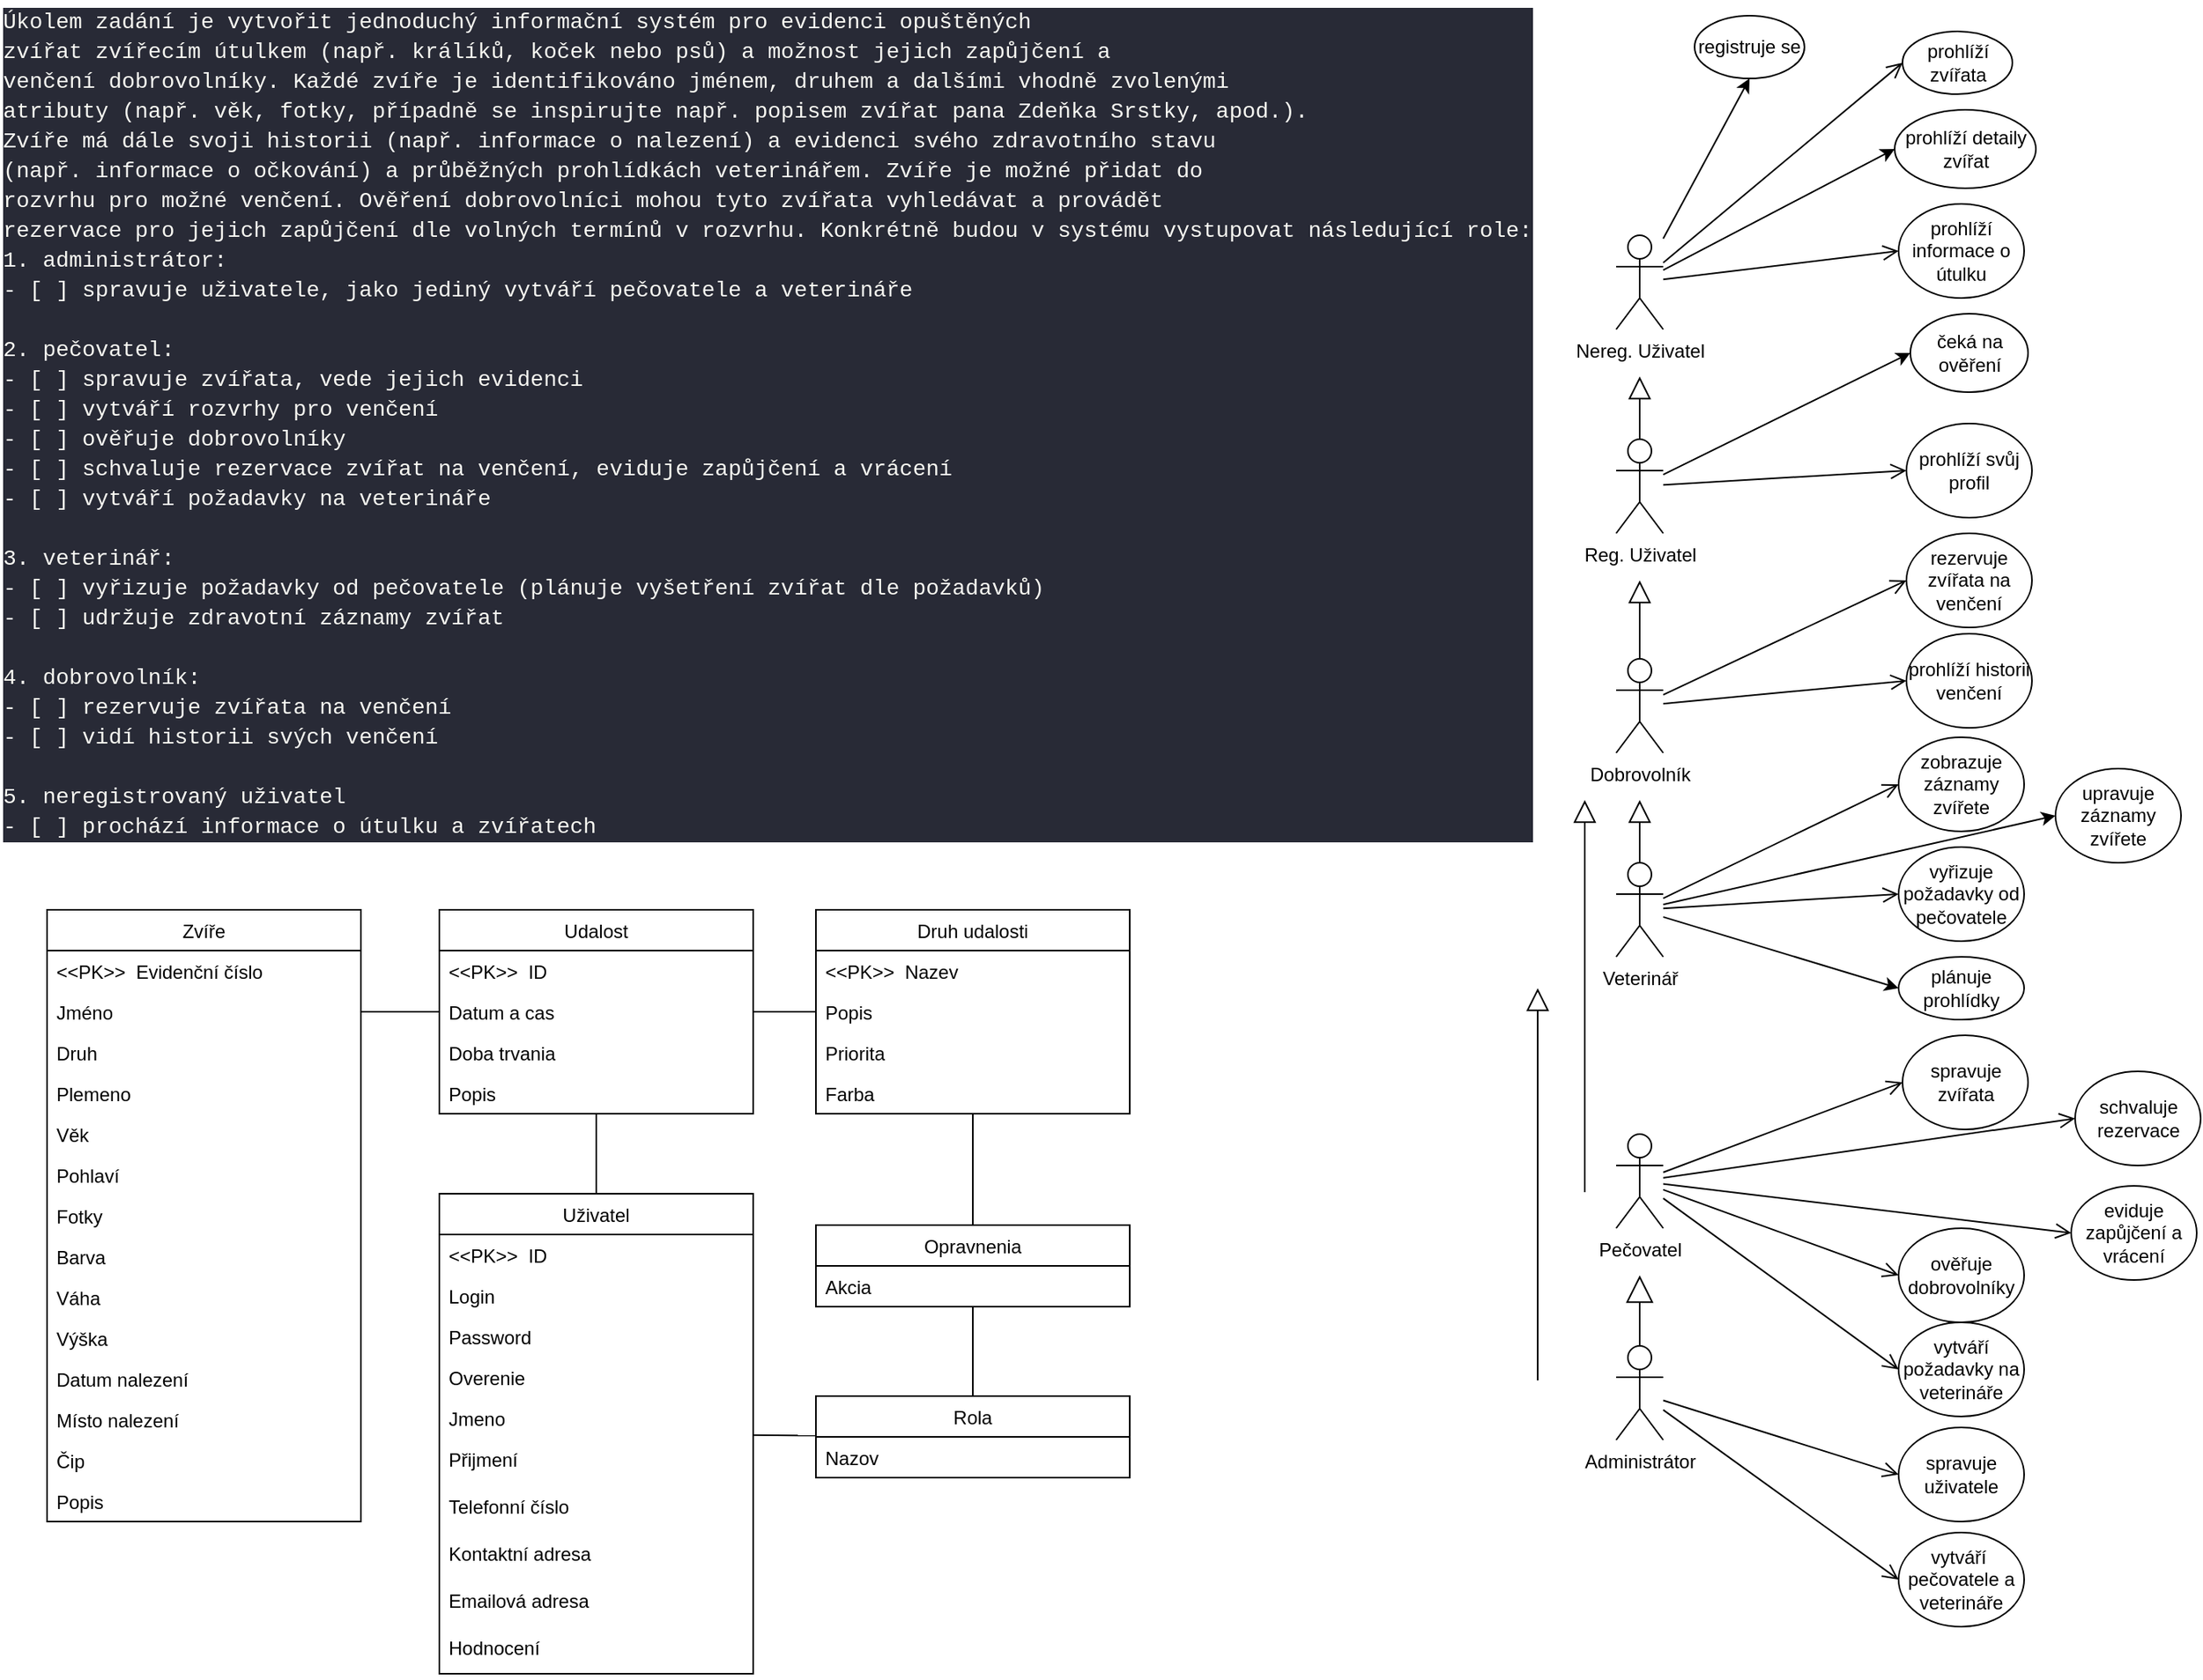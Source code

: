 <mxfile>
    <diagram id="t2lpJ87Xkb2CPbJLUio3" name="Page-1">
        <mxGraphModel dx="2056" dy="463" grid="1" gridSize="10" guides="1" tooltips="1" connect="1" arrows="1" fold="1" page="1" pageScale="1" pageWidth="850" pageHeight="1100" math="0" shadow="0">
            <root>
                <mxCell id="0"/>
                <mxCell id="1" parent="0"/>
                <mxCell id="2" value="&lt;div style=&quot;color: rgb(248 , 248 , 242) ; background-color: rgb(40 , 42 , 54) ; font-family: &amp;#34;consolas&amp;#34; , &amp;#34;courier new&amp;#34; , monospace , &amp;#34;droid sans mono&amp;#34; , &amp;#34;monospace&amp;#34; , monospace ; font-size: 14px ; line-height: 19px&quot;&gt;Úkolem zadání je vytvořit jednoduchý informační systém pro evidenci opuštěných&amp;nbsp;&lt;/div&gt;&lt;div style=&quot;color: rgb(248 , 248 , 242) ; background-color: rgb(40 , 42 , 54) ; font-family: &amp;#34;consolas&amp;#34; , &amp;#34;courier new&amp;#34; , monospace , &amp;#34;droid sans mono&amp;#34; , &amp;#34;monospace&amp;#34; , monospace ; font-size: 14px ; line-height: 19px&quot;&gt;zvířat zvířecím útulkem (např. králíků, koček nebo psů) a možnost jejich zapůjčení a&amp;nbsp;&lt;/div&gt;&lt;div style=&quot;color: rgb(248 , 248 , 242) ; background-color: rgb(40 , 42 , 54) ; font-family: &amp;#34;consolas&amp;#34; , &amp;#34;courier new&amp;#34; , monospace , &amp;#34;droid sans mono&amp;#34; , &amp;#34;monospace&amp;#34; , monospace ; font-size: 14px ; line-height: 19px&quot;&gt;venčení dobrovolníky. Každé zvíře je identifikováno jménem, druhem a dalšími vhodně zvolenými&amp;nbsp;&lt;/div&gt;&lt;div style=&quot;color: rgb(248 , 248 , 242) ; background-color: rgb(40 , 42 , 54) ; font-family: &amp;#34;consolas&amp;#34; , &amp;#34;courier new&amp;#34; , monospace , &amp;#34;droid sans mono&amp;#34; , &amp;#34;monospace&amp;#34; , monospace ; font-size: 14px ; line-height: 19px&quot;&gt;atributy (např. věk, fotky, případně se inspirujte např. popisem zvířat pana Zdeňka Srstky, apod.).&amp;nbsp;&lt;/div&gt;&lt;div style=&quot;color: rgb(248 , 248 , 242) ; background-color: rgb(40 , 42 , 54) ; font-family: &amp;#34;consolas&amp;#34; , &amp;#34;courier new&amp;#34; , monospace , &amp;#34;droid sans mono&amp;#34; , &amp;#34;monospace&amp;#34; , monospace ; font-size: 14px ; line-height: 19px&quot;&gt;Zvíře má dále svoji historii (např. informace o nalezení) a evidenci svého zdravotního stavu&amp;nbsp;&lt;/div&gt;&lt;div style=&quot;color: rgb(248 , 248 , 242) ; background-color: rgb(40 , 42 , 54) ; font-family: &amp;#34;consolas&amp;#34; , &amp;#34;courier new&amp;#34; , monospace , &amp;#34;droid sans mono&amp;#34; , &amp;#34;monospace&amp;#34; , monospace ; font-size: 14px ; line-height: 19px&quot;&gt;(např. informace o očkování) a průběžných prohlídkách veterinářem. Zvíře je možné přidat do&amp;nbsp;&lt;/div&gt;&lt;div style=&quot;color: rgb(248 , 248 , 242) ; background-color: rgb(40 , 42 , 54) ; font-family: &amp;#34;consolas&amp;#34; , &amp;#34;courier new&amp;#34; , monospace , &amp;#34;droid sans mono&amp;#34; , &amp;#34;monospace&amp;#34; , monospace ; font-size: 14px ; line-height: 19px&quot;&gt;rozvrhu pro možné venčení. Ověření dobrovolníci mohou tyto zvířata vyhledávat a provádět&amp;nbsp;&lt;/div&gt;&lt;div style=&quot;color: rgb(248 , 248 , 242) ; background-color: rgb(40 , 42 , 54) ; font-family: &amp;#34;consolas&amp;#34; , &amp;#34;courier new&amp;#34; , monospace , &amp;#34;droid sans mono&amp;#34; , &amp;#34;monospace&amp;#34; , monospace ; font-size: 14px ; line-height: 19px&quot;&gt;rezervace pro jejich zapůjčení dle volných termínů v rozvrhu. Konkrétně budou v systému vystupovat následující role:&lt;/div&gt;&lt;div style=&quot;color: rgb(248 , 248 , 242) ; background-color: rgb(40 , 42 , 54) ; font-family: &amp;#34;consolas&amp;#34; , &amp;#34;courier new&amp;#34; , monospace , &amp;#34;droid sans mono&amp;#34; , &amp;#34;monospace&amp;#34; , monospace ; font-size: 14px ; line-height: 19px&quot;&gt;&lt;div style=&quot;font-family: &amp;#34;consolas&amp;#34; , &amp;#34;courier new&amp;#34; , monospace , &amp;#34;droid sans mono&amp;#34; , &amp;#34;monospace&amp;#34; , monospace ; line-height: 19px&quot;&gt;&lt;div&gt;1. administrátor:&lt;/div&gt;&lt;div&gt;    - [ ] spravuje uživatele, jako jediný vytváří pečovatele a veterináře&lt;/div&gt;&lt;br&gt;&lt;div&gt;2. pečovatel:&lt;/div&gt;&lt;div&gt;    - [ ] spravuje zvířata, vede jejich evidenci&lt;/div&gt;&lt;div&gt;    - [ ] vytváří rozvrhy pro venčení&lt;/div&gt;&lt;div&gt;    - [ ] ověřuje dobrovolníky&lt;/div&gt;&lt;div&gt;    - [ ] schvaluje rezervace zvířat na venčení, eviduje zapůjčení a vrácení&lt;/div&gt;&lt;div&gt;    - [ ] vytváří požadavky na veterináře&lt;/div&gt;&lt;br&gt;&lt;div&gt;3. veterinář:&lt;/div&gt;&lt;div&gt;    - [ ] vyřizuje požadavky od pečovatele (plánuje vyšetření zvířat dle požadavků)&lt;/div&gt;&lt;div&gt;    - [ ] udržuje zdravotní záznamy zvířat&lt;/div&gt;&lt;br&gt;&lt;div&gt;4. dobrovolník:&lt;/div&gt;&lt;div&gt;    - [ ] rezervuje zvířata na venčení&lt;/div&gt;&lt;div&gt;    - [ ] vidí historii svých venčení&lt;/div&gt;&lt;br&gt;&lt;div&gt;5. neregistrovaný uživatel&lt;/div&gt;&lt;div&gt;    - [ ] prochází informace o útulku a zvířatech&lt;/div&gt;&lt;/div&gt;&lt;/div&gt;" style="text;html=1;align=left;verticalAlign=middle;resizable=0;points=[];autosize=1;strokeColor=none;fillColor=none;" parent="1" vertex="1">
                    <mxGeometry x="-850" width="910" height="540" as="geometry"/>
                </mxCell>
                <mxCell id="3" value="Zvíře" style="swimlane;fontStyle=0;childLayout=stackLayout;horizontal=1;startSize=26;horizontalStack=0;resizeParent=1;resizeParentMax=0;resizeLast=0;collapsible=1;marginBottom=0;" parent="1" vertex="1">
                    <mxGeometry x="-820" y="580" width="200" height="390" as="geometry">
                        <mxRectangle x="30" y="310" width="200" height="26" as="alternateBounds"/>
                    </mxGeometry>
                </mxCell>
                <mxCell id="4" value="&lt;&lt;PK&gt;&gt;  Evidenční číslo" style="text;strokeColor=none;fillColor=none;align=left;verticalAlign=top;spacingLeft=4;spacingRight=4;overflow=hidden;rotatable=0;points=[[0,0.5],[1,0.5]];portConstraint=eastwest;" parent="3" vertex="1">
                    <mxGeometry y="26" width="200" height="26" as="geometry"/>
                </mxCell>
                <mxCell id="6" value="Jméno" style="text;strokeColor=none;fillColor=none;align=left;verticalAlign=top;spacingLeft=4;spacingRight=4;overflow=hidden;rotatable=0;points=[[0,0.5],[1,0.5]];portConstraint=eastwest;" parent="3" vertex="1">
                    <mxGeometry y="52" width="200" height="26" as="geometry"/>
                </mxCell>
                <mxCell id="5" value="Druh" style="text;strokeColor=none;fillColor=none;align=left;verticalAlign=top;spacingLeft=4;spacingRight=4;overflow=hidden;rotatable=0;points=[[0,0.5],[1,0.5]];portConstraint=eastwest;" parent="3" vertex="1">
                    <mxGeometry y="78" width="200" height="26" as="geometry"/>
                </mxCell>
                <mxCell id="167" value="Plemeno" style="text;strokeColor=none;fillColor=none;align=left;verticalAlign=top;spacingLeft=4;spacingRight=4;overflow=hidden;rotatable=0;points=[[0,0.5],[1,0.5]];portConstraint=eastwest;" parent="3" vertex="1">
                    <mxGeometry y="104" width="200" height="26" as="geometry"/>
                </mxCell>
                <mxCell id="7" value="Věk" style="text;strokeColor=none;fillColor=none;align=left;verticalAlign=top;spacingLeft=4;spacingRight=4;overflow=hidden;rotatable=0;points=[[0,0.5],[1,0.5]];portConstraint=eastwest;" parent="3" vertex="1">
                    <mxGeometry y="130" width="200" height="26" as="geometry"/>
                </mxCell>
                <mxCell id="146" value="Pohlaví" style="text;strokeColor=none;fillColor=none;align=left;verticalAlign=top;spacingLeft=4;spacingRight=4;overflow=hidden;rotatable=0;points=[[0,0.5],[1,0.5]];portConstraint=eastwest;" parent="3" vertex="1">
                    <mxGeometry y="156" width="200" height="26" as="geometry"/>
                </mxCell>
                <mxCell id="8" value="Fotky" style="text;strokeColor=none;fillColor=none;align=left;verticalAlign=top;spacingLeft=4;spacingRight=4;overflow=hidden;rotatable=0;points=[[0,0.5],[1,0.5]];portConstraint=eastwest;" parent="3" vertex="1">
                    <mxGeometry y="182" width="200" height="26" as="geometry"/>
                </mxCell>
                <mxCell id="9" value="Barva" style="text;strokeColor=none;fillColor=none;align=left;verticalAlign=top;spacingLeft=4;spacingRight=4;overflow=hidden;rotatable=0;points=[[0,0.5],[1,0.5]];portConstraint=eastwest;" parent="3" vertex="1">
                    <mxGeometry y="208" width="200" height="26" as="geometry"/>
                </mxCell>
                <mxCell id="147" value="Váha" style="text;strokeColor=none;fillColor=none;align=left;verticalAlign=top;spacingLeft=4;spacingRight=4;overflow=hidden;rotatable=0;points=[[0,0.5],[1,0.5]];portConstraint=eastwest;" parent="3" vertex="1">
                    <mxGeometry y="234" width="200" height="26" as="geometry"/>
                </mxCell>
                <mxCell id="148" value="Výška" style="text;strokeColor=none;fillColor=none;align=left;verticalAlign=top;spacingLeft=4;spacingRight=4;overflow=hidden;rotatable=0;points=[[0,0.5],[1,0.5]];portConstraint=eastwest;" parent="3" vertex="1">
                    <mxGeometry y="260" width="200" height="26" as="geometry"/>
                </mxCell>
                <mxCell id="149" value="Datum nalezení" style="text;strokeColor=none;fillColor=none;align=left;verticalAlign=top;spacingLeft=4;spacingRight=4;overflow=hidden;rotatable=0;points=[[0,0.5],[1,0.5]];portConstraint=eastwest;" parent="3" vertex="1">
                    <mxGeometry y="286" width="200" height="26" as="geometry"/>
                </mxCell>
                <mxCell id="150" value="Místo nalezení" style="text;strokeColor=none;fillColor=none;align=left;verticalAlign=top;spacingLeft=4;spacingRight=4;overflow=hidden;rotatable=0;points=[[0,0.5],[1,0.5]];portConstraint=eastwest;" parent="3" vertex="1">
                    <mxGeometry y="312" width="200" height="26" as="geometry"/>
                </mxCell>
                <mxCell id="151" value="Čip" style="text;strokeColor=none;fillColor=none;align=left;verticalAlign=top;spacingLeft=4;spacingRight=4;overflow=hidden;rotatable=0;points=[[0,0.5],[1,0.5]];portConstraint=eastwest;" parent="3" vertex="1">
                    <mxGeometry y="338" width="200" height="26" as="geometry"/>
                </mxCell>
                <mxCell id="152" value="Popis" style="text;strokeColor=none;fillColor=none;align=left;verticalAlign=top;spacingLeft=4;spacingRight=4;overflow=hidden;rotatable=0;points=[[0,0.5],[1,0.5]];portConstraint=eastwest;" parent="3" vertex="1">
                    <mxGeometry y="364" width="200" height="26" as="geometry"/>
                </mxCell>
                <mxCell id="122" style="edgeStyle=none;html=1;startArrow=none;startFill=0;endArrow=none;endFill=0;" parent="1" source="43" target="60" edge="1">
                    <mxGeometry relative="1" as="geometry"/>
                </mxCell>
                <mxCell id="142" style="edgeStyle=none;html=1;startArrow=none;startFill=0;endArrow=none;endFill=0;endSize=19;strokeWidth=1;" parent="1" source="43" target="139" edge="1">
                    <mxGeometry relative="1" as="geometry"/>
                </mxCell>
                <mxCell id="43" value="Uživatel" style="swimlane;fontStyle=0;childLayout=stackLayout;horizontal=1;startSize=26;horizontalStack=0;resizeParent=1;resizeParentMax=0;resizeLast=0;collapsible=1;marginBottom=0;" parent="1" vertex="1">
                    <mxGeometry x="-570" y="761" width="200" height="306" as="geometry">
                        <mxRectangle x="30" y="310" width="200" height="26" as="alternateBounds"/>
                    </mxGeometry>
                </mxCell>
                <mxCell id="207" value="&lt;&lt;PK&gt;&gt;  ID" style="text;strokeColor=none;fillColor=none;align=left;verticalAlign=top;spacingLeft=4;spacingRight=4;overflow=hidden;rotatable=0;points=[[0,0.5],[1,0.5]];portConstraint=eastwest;" parent="43" vertex="1">
                    <mxGeometry y="26" width="200" height="26" as="geometry"/>
                </mxCell>
                <mxCell id="46" value="Login" style="text;strokeColor=none;fillColor=none;align=left;verticalAlign=top;spacingLeft=4;spacingRight=4;overflow=hidden;rotatable=0;points=[[0,0.5],[1,0.5]];portConstraint=eastwest;" parent="43" vertex="1">
                    <mxGeometry y="52" width="200" height="26" as="geometry"/>
                </mxCell>
                <mxCell id="47" value="Password" style="text;strokeColor=none;fillColor=none;align=left;verticalAlign=top;spacingLeft=4;spacingRight=4;overflow=hidden;rotatable=0;points=[[0,0.5],[1,0.5]];portConstraint=eastwest;" parent="43" vertex="1">
                    <mxGeometry y="78" width="200" height="26" as="geometry"/>
                </mxCell>
                <mxCell id="187" value="Overenie" style="text;strokeColor=none;fillColor=none;align=left;verticalAlign=top;spacingLeft=4;spacingRight=4;overflow=hidden;rotatable=0;points=[[0,0.5],[1,0.5]];portConstraint=eastwest;" parent="43" vertex="1">
                    <mxGeometry y="104" width="200" height="26" as="geometry"/>
                </mxCell>
                <mxCell id="190" value="Jmeno" style="text;strokeColor=none;fillColor=none;align=left;verticalAlign=top;spacingLeft=4;spacingRight=4;overflow=hidden;rotatable=0;points=[[0,0.5],[1,0.5]];portConstraint=eastwest;" parent="43" vertex="1">
                    <mxGeometry y="130" width="200" height="26" as="geometry"/>
                </mxCell>
                <mxCell id="194" value="Přijmení" style="text;strokeColor=none;fillColor=none;align=left;verticalAlign=top;spacingLeft=4;spacingRight=4;overflow=hidden;rotatable=0;points=[[0,0.5],[1,0.5]];portConstraint=eastwest;" parent="43" vertex="1">
                    <mxGeometry y="156" width="200" height="30" as="geometry"/>
                </mxCell>
                <mxCell id="197" value="Telefonní číslo" style="text;strokeColor=none;fillColor=none;align=left;verticalAlign=top;spacingLeft=4;spacingRight=4;overflow=hidden;rotatable=0;points=[[0,0.5],[1,0.5]];portConstraint=eastwest;" parent="43" vertex="1">
                    <mxGeometry y="186" width="200" height="30" as="geometry"/>
                </mxCell>
                <mxCell id="198" value="Kontaktní adresa" style="text;strokeColor=none;fillColor=none;align=left;verticalAlign=top;spacingLeft=4;spacingRight=4;overflow=hidden;rotatable=0;points=[[0,0.5],[1,0.5]];portConstraint=eastwest;" parent="43" vertex="1">
                    <mxGeometry y="216" width="200" height="30" as="geometry"/>
                </mxCell>
                <mxCell id="199" value="Emailová adresa" style="text;strokeColor=none;fillColor=none;align=left;verticalAlign=top;spacingLeft=4;spacingRight=4;overflow=hidden;rotatable=0;points=[[0,0.5],[1,0.5]];portConstraint=eastwest;" parent="43" vertex="1">
                    <mxGeometry y="246" width="200" height="30" as="geometry"/>
                </mxCell>
                <mxCell id="201" value="Hodnocení" style="text;strokeColor=none;fillColor=none;align=left;verticalAlign=top;spacingLeft=4;spacingRight=4;overflow=hidden;rotatable=0;points=[[0,0.5],[1,0.5]];portConstraint=eastwest;" parent="43" vertex="1">
                    <mxGeometry y="276" width="200" height="30" as="geometry"/>
                </mxCell>
                <mxCell id="65" style="edgeStyle=none;html=1;endArrow=none;endFill=0;entryX=1;entryY=0.5;entryDx=0;entryDy=0;" parent="1" source="60" target="6" edge="1">
                    <mxGeometry relative="1" as="geometry"/>
                </mxCell>
                <mxCell id="119" style="edgeStyle=none;html=1;startArrow=none;startFill=0;endArrow=none;endFill=0;strokeWidth=1;startSize=15;" parent="1" source="60" target="115" edge="1">
                    <mxGeometry relative="1" as="geometry"/>
                </mxCell>
                <mxCell id="60" value="Udalost" style="swimlane;fontStyle=0;childLayout=stackLayout;horizontal=1;startSize=26;horizontalStack=0;resizeParent=1;resizeParentMax=0;resizeLast=0;collapsible=1;marginBottom=0;" parent="1" vertex="1">
                    <mxGeometry x="-570" y="580" width="200" height="130" as="geometry">
                        <mxRectangle x="30" y="310" width="200" height="26" as="alternateBounds"/>
                    </mxGeometry>
                </mxCell>
                <mxCell id="61" value="&lt;&lt;PK&gt;&gt;  ID" style="text;strokeColor=none;fillColor=none;align=left;verticalAlign=top;spacingLeft=4;spacingRight=4;overflow=hidden;rotatable=0;points=[[0,0.5],[1,0.5]];portConstraint=eastwest;" parent="60" vertex="1">
                    <mxGeometry y="26" width="200" height="26" as="geometry"/>
                </mxCell>
                <mxCell id="62" value="Datum a cas" style="text;strokeColor=none;fillColor=none;align=left;verticalAlign=top;spacingLeft=4;spacingRight=4;overflow=hidden;rotatable=0;points=[[0,0.5],[1,0.5]];portConstraint=eastwest;" parent="60" vertex="1">
                    <mxGeometry y="52" width="200" height="26" as="geometry"/>
                </mxCell>
                <mxCell id="144" value="Doba trvania" style="text;strokeColor=none;fillColor=none;align=left;verticalAlign=top;spacingLeft=4;spacingRight=4;overflow=hidden;rotatable=0;points=[[0,0.5],[1,0.5]];portConstraint=eastwest;" parent="60" vertex="1">
                    <mxGeometry y="78" width="200" height="26" as="geometry"/>
                </mxCell>
                <mxCell id="63" value="Popis" style="text;strokeColor=none;fillColor=none;align=left;verticalAlign=top;spacingLeft=4;spacingRight=4;overflow=hidden;rotatable=0;points=[[0,0.5],[1,0.5]];portConstraint=eastwest;" parent="60" vertex="1">
                    <mxGeometry y="104" width="200" height="26" as="geometry"/>
                </mxCell>
                <mxCell id="102" style="edgeStyle=none;html=1;endArrow=none;endFill=0;endSize=17;" parent="1" target="60" edge="1">
                    <mxGeometry relative="1" as="geometry"/>
                </mxCell>
                <mxCell id="108" style="edgeStyle=none;html=1;endArrow=none;endFill=0;endSize=17;" parent="1" target="60" edge="1">
                    <mxGeometry relative="1" as="geometry"/>
                </mxCell>
                <mxCell id="107" style="edgeStyle=none;html=1;endArrow=none;endFill=0;endSize=17;" parent="1" target="60" edge="1">
                    <mxGeometry relative="1" as="geometry"/>
                </mxCell>
                <mxCell id="114" style="edgeStyle=none;html=1;" parent="1" target="60" edge="1">
                    <mxGeometry relative="1" as="geometry"/>
                </mxCell>
                <mxCell id="137" style="edgeStyle=none;html=1;startArrow=none;startFill=0;endArrow=none;endFill=0;endSize=19;strokeWidth=1;" parent="1" source="115" target="134" edge="1">
                    <mxGeometry relative="1" as="geometry"/>
                </mxCell>
                <mxCell id="115" value="Druh udalosti" style="swimlane;fontStyle=0;childLayout=stackLayout;horizontal=1;startSize=26;horizontalStack=0;resizeParent=1;resizeParentMax=0;resizeLast=0;collapsible=1;marginBottom=0;" parent="1" vertex="1">
                    <mxGeometry x="-330" y="580" width="200" height="130" as="geometry">
                        <mxRectangle x="30" y="310" width="200" height="26" as="alternateBounds"/>
                    </mxGeometry>
                </mxCell>
                <mxCell id="116" value="&lt;&lt;PK&gt;&gt;  Nazev" style="text;strokeColor=none;fillColor=none;align=left;verticalAlign=top;spacingLeft=4;spacingRight=4;overflow=hidden;rotatable=0;points=[[0,0.5],[1,0.5]];portConstraint=eastwest;" parent="115" vertex="1">
                    <mxGeometry y="26" width="200" height="26" as="geometry"/>
                </mxCell>
                <mxCell id="118" value="Popis" style="text;strokeColor=none;fillColor=none;align=left;verticalAlign=top;spacingLeft=4;spacingRight=4;overflow=hidden;rotatable=0;points=[[0,0.5],[1,0.5]];portConstraint=eastwest;" parent="115" vertex="1">
                    <mxGeometry y="52" width="200" height="26" as="geometry"/>
                </mxCell>
                <mxCell id="145" value="Priorita" style="text;strokeColor=none;fillColor=none;align=left;verticalAlign=top;spacingLeft=4;spacingRight=4;overflow=hidden;rotatable=0;points=[[0,0.5],[1,0.5]];portConstraint=eastwest;" parent="115" vertex="1">
                    <mxGeometry y="78" width="200" height="26" as="geometry"/>
                </mxCell>
                <mxCell id="121" value="Farba" style="text;strokeColor=none;fillColor=none;align=left;verticalAlign=top;spacingLeft=4;spacingRight=4;overflow=hidden;rotatable=0;points=[[0,0.5],[1,0.5]];portConstraint=eastwest;" parent="115" vertex="1">
                    <mxGeometry y="104" width="200" height="26" as="geometry"/>
                </mxCell>
                <mxCell id="134" value="Opravnenia" style="swimlane;fontStyle=0;childLayout=stackLayout;horizontal=1;startSize=26;horizontalStack=0;resizeParent=1;resizeParentMax=0;resizeLast=0;collapsible=1;marginBottom=0;" parent="1" vertex="1">
                    <mxGeometry x="-330" y="781" width="200" height="52" as="geometry">
                        <mxRectangle x="30" y="310" width="200" height="26" as="alternateBounds"/>
                    </mxGeometry>
                </mxCell>
                <mxCell id="138" value="Akcia" style="text;strokeColor=none;fillColor=none;align=left;verticalAlign=top;spacingLeft=4;spacingRight=4;overflow=hidden;rotatable=0;points=[[0,0.5],[1,0.5]];portConstraint=eastwest;" parent="134" vertex="1">
                    <mxGeometry y="26" width="200" height="26" as="geometry"/>
                </mxCell>
                <mxCell id="143" style="edgeStyle=none;html=1;startArrow=none;startFill=0;endArrow=none;endFill=0;endSize=19;strokeWidth=1;" parent="1" source="139" target="134" edge="1">
                    <mxGeometry relative="1" as="geometry"/>
                </mxCell>
                <mxCell id="139" value="Rola" style="swimlane;fontStyle=0;childLayout=stackLayout;horizontal=1;startSize=26;horizontalStack=0;resizeParent=1;resizeParentMax=0;resizeLast=0;collapsible=1;marginBottom=0;" parent="1" vertex="1">
                    <mxGeometry x="-330" y="890" width="200" height="52" as="geometry">
                        <mxRectangle x="30" y="310" width="200" height="26" as="alternateBounds"/>
                    </mxGeometry>
                </mxCell>
                <mxCell id="140" value="Nazov" style="text;strokeColor=none;fillColor=none;align=left;verticalAlign=top;spacingLeft=4;spacingRight=4;overflow=hidden;rotatable=0;points=[[0,0.5],[1,0.5]];portConstraint=eastwest;" parent="139" vertex="1">
                    <mxGeometry y="26" width="200" height="26" as="geometry"/>
                </mxCell>
                <mxCell id="186" style="edgeStyle=none;html=1;entryX=0;entryY=0.5;entryDx=0;entryDy=0;endArrow=open;endFill=0;startSize=15;endSize=8;" parent="1" source="168" target="185" edge="1">
                    <mxGeometry relative="1" as="geometry"/>
                </mxCell>
                <mxCell id="189" style="edgeStyle=none;html=1;entryX=0;entryY=0.5;entryDx=0;entryDy=0;endArrow=open;endFill=0;startSize=15;endSize=8;" parent="1" source="168" target="188" edge="1">
                    <mxGeometry relative="1" as="geometry"/>
                </mxCell>
                <mxCell id="168" value="Administrátor" style="shape=umlActor;verticalLabelPosition=bottom;verticalAlign=top;html=1;outlineConnect=0;" parent="1" vertex="1">
                    <mxGeometry x="180" y="858" width="30" height="60" as="geometry"/>
                </mxCell>
                <mxCell id="170" value="" style="edgeStyle=none;html=1;startArrow=block;startFill=0;endArrow=none;endFill=0;startSize=15;endSize=12;strokeWidth=1;" parent="1" target="168" edge="1">
                    <mxGeometry relative="1" as="geometry">
                        <mxPoint x="195" y="813" as="sourcePoint"/>
                    </mxGeometry>
                </mxCell>
                <mxCell id="178" style="edgeStyle=none;html=1;startArrow=none;startFill=0;endArrow=block;endFill=0;startSize=15;endSize=12;strokeWidth=1;" parent="1" edge="1">
                    <mxGeometry relative="1" as="geometry">
                        <mxPoint x="160" y="510" as="targetPoint"/>
                        <mxPoint x="160" y="760" as="sourcePoint"/>
                    </mxGeometry>
                </mxCell>
                <mxCell id="217" style="edgeStyle=none;html=1;entryX=0;entryY=0.5;entryDx=0;entryDy=0;startArrow=none;startFill=0;endArrow=open;endFill=0;startSize=15;endSize=8;strokeWidth=1;" parent="1" source="169" target="215" edge="1">
                    <mxGeometry relative="1" as="geometry"/>
                </mxCell>
                <mxCell id="219" style="edgeStyle=none;html=1;entryX=0;entryY=0.5;entryDx=0;entryDy=0;startArrow=none;startFill=0;endArrow=open;endFill=0;startSize=15;endSize=8;strokeWidth=1;" parent="1" source="169" target="211" edge="1">
                    <mxGeometry relative="1" as="geometry"/>
                </mxCell>
                <mxCell id="221" style="edgeStyle=none;html=1;entryX=0;entryY=0.5;entryDx=0;entryDy=0;startArrow=none;startFill=0;endArrow=open;endFill=0;startSize=15;endSize=8;strokeWidth=1;" parent="1" source="169" target="213" edge="1">
                    <mxGeometry relative="1" as="geometry"/>
                </mxCell>
                <mxCell id="222" style="edgeStyle=none;html=1;entryX=0;entryY=0.5;entryDx=0;entryDy=0;startArrow=none;startFill=0;endArrow=open;endFill=0;startSize=15;endSize=8;strokeWidth=1;" parent="1" source="169" target="218" edge="1">
                    <mxGeometry relative="1" as="geometry"/>
                </mxCell>
                <mxCell id="223" style="edgeStyle=none;html=1;entryX=0;entryY=0.5;entryDx=0;entryDy=0;startArrow=none;startFill=0;endArrow=open;endFill=0;startSize=15;endSize=8;strokeWidth=1;" parent="1" source="169" target="214" edge="1">
                    <mxGeometry relative="1" as="geometry"/>
                </mxCell>
                <mxCell id="169" value="Pečovatel" style="shape=umlActor;verticalLabelPosition=bottom;verticalAlign=top;html=1;outlineConnect=0;" parent="1" vertex="1">
                    <mxGeometry x="180" y="723" width="30" height="60" as="geometry"/>
                </mxCell>
                <mxCell id="179" style="edgeStyle=none;html=1;startArrow=none;startFill=0;endArrow=block;endFill=0;startSize=15;endSize=12;strokeWidth=1;" parent="1" source="174" edge="1">
                    <mxGeometry relative="1" as="geometry">
                        <mxPoint x="195" y="510" as="targetPoint"/>
                    </mxGeometry>
                </mxCell>
                <mxCell id="209" style="edgeStyle=none;html=1;entryX=0;entryY=0.5;entryDx=0;entryDy=0;startArrow=none;startFill=0;endArrow=open;endFill=0;startSize=15;endSize=8;strokeWidth=1;" parent="1" source="174" target="206" edge="1">
                    <mxGeometry relative="1" as="geometry"/>
                </mxCell>
                <mxCell id="210" style="edgeStyle=none;html=1;entryX=0;entryY=0.5;entryDx=0;entryDy=0;startArrow=none;startFill=0;endArrow=open;endFill=0;startSize=15;endSize=8;strokeWidth=1;" parent="1" source="174" target="208" edge="1">
                    <mxGeometry relative="1" as="geometry"/>
                </mxCell>
                <mxCell id="229" style="edgeStyle=none;html=1;entryX=0;entryY=0.5;entryDx=0;entryDy=0;" parent="1" source="174" target="228" edge="1">
                    <mxGeometry relative="1" as="geometry"/>
                </mxCell>
                <mxCell id="231" style="edgeStyle=none;html=1;entryX=0;entryY=0.5;entryDx=0;entryDy=0;" parent="1" source="174" target="230" edge="1">
                    <mxGeometry relative="1" as="geometry"/>
                </mxCell>
                <mxCell id="174" value="Veterinář" style="shape=umlActor;verticalLabelPosition=bottom;verticalAlign=top;html=1;outlineConnect=0;" parent="1" vertex="1">
                    <mxGeometry x="180" y="550" width="30" height="60" as="geometry"/>
                </mxCell>
                <mxCell id="180" style="edgeStyle=none;html=1;startArrow=none;startFill=0;endArrow=block;endFill=0;startSize=15;endSize=12;strokeWidth=1;" parent="1" source="175" edge="1">
                    <mxGeometry relative="1" as="geometry">
                        <mxPoint x="195" y="370" as="targetPoint"/>
                    </mxGeometry>
                </mxCell>
                <mxCell id="204" style="edgeStyle=none;html=1;entryX=0;entryY=0.5;entryDx=0;entryDy=0;startArrow=none;startFill=0;endArrow=open;endFill=0;startSize=15;endSize=8;strokeWidth=1;" parent="1" source="175" target="196" edge="1">
                    <mxGeometry relative="1" as="geometry"/>
                </mxCell>
                <mxCell id="205" style="edgeStyle=none;html=1;entryX=0;entryY=0.5;entryDx=0;entryDy=0;startArrow=none;startFill=0;endArrow=open;endFill=0;startSize=15;endSize=8;strokeWidth=1;" parent="1" source="175" target="203" edge="1">
                    <mxGeometry relative="1" as="geometry"/>
                </mxCell>
                <mxCell id="175" value="Dobrovolník" style="shape=umlActor;verticalLabelPosition=bottom;verticalAlign=top;html=1;outlineConnect=0;" parent="1" vertex="1">
                    <mxGeometry x="180" y="420" width="30" height="60" as="geometry"/>
                </mxCell>
                <mxCell id="183" style="edgeStyle=none;html=1;entryX=0;entryY=0.5;entryDx=0;entryDy=0;startArrow=none;startFill=0;endArrow=open;endFill=0;startSize=15;endSize=8;strokeWidth=1;" parent="1" source="176" target="181" edge="1">
                    <mxGeometry relative="1" as="geometry"/>
                </mxCell>
                <mxCell id="184" style="edgeStyle=none;html=1;entryX=0;entryY=0.5;entryDx=0;entryDy=0;startArrow=none;startFill=0;endArrow=open;endFill=0;startSize=15;endSize=8;strokeWidth=1;" parent="1" source="176" target="182" edge="1">
                    <mxGeometry relative="1" as="geometry"/>
                </mxCell>
                <mxCell id="227" style="edgeStyle=none;html=1;entryX=0;entryY=0.5;entryDx=0;entryDy=0;" parent="1" source="176" target="226" edge="1">
                    <mxGeometry relative="1" as="geometry"/>
                </mxCell>
                <mxCell id="234" style="edgeStyle=none;html=1;entryX=0.5;entryY=1;entryDx=0;entryDy=0;" parent="1" source="176" target="233" edge="1">
                    <mxGeometry relative="1" as="geometry"/>
                </mxCell>
                <mxCell id="176" value="Nereg. Uživatel" style="shape=umlActor;verticalLabelPosition=bottom;verticalAlign=top;html=1;outlineConnect=0;" parent="1" vertex="1">
                    <mxGeometry x="180" y="150" width="30" height="60" as="geometry"/>
                </mxCell>
                <mxCell id="181" value="prohlíží zvířata" style="ellipse;whiteSpace=wrap;html=1;" parent="1" vertex="1">
                    <mxGeometry x="362.5" y="20" width="70" height="40" as="geometry"/>
                </mxCell>
                <mxCell id="182" value="prohlíží informace o útulku" style="ellipse;whiteSpace=wrap;html=1;" parent="1" vertex="1">
                    <mxGeometry x="360" y="130" width="80" height="60" as="geometry"/>
                </mxCell>
                <mxCell id="185" value="spravuje uživatele" style="ellipse;whiteSpace=wrap;html=1;" parent="1" vertex="1">
                    <mxGeometry x="360" y="910" width="80" height="60" as="geometry"/>
                </mxCell>
                <mxCell id="188" value="vytváří&amp;nbsp; pečovatele a veterináře" style="ellipse;whiteSpace=wrap;html=1;" parent="1" vertex="1">
                    <mxGeometry x="360" y="977" width="80" height="60" as="geometry"/>
                </mxCell>
                <mxCell id="192" style="edgeStyle=none;html=1;startArrow=none;startFill=0;endArrow=block;endFill=0;startSize=15;endSize=12;strokeWidth=1;" parent="1" source="191" edge="1">
                    <mxGeometry relative="1" as="geometry">
                        <mxPoint x="195" y="240.0" as="targetPoint"/>
                    </mxGeometry>
                </mxCell>
                <mxCell id="195" style="edgeStyle=none;html=1;entryX=0;entryY=0.5;entryDx=0;entryDy=0;startArrow=none;startFill=0;endArrow=open;endFill=0;startSize=15;endSize=8;strokeWidth=1;" parent="1" source="191" target="193" edge="1">
                    <mxGeometry relative="1" as="geometry"/>
                </mxCell>
                <mxCell id="225" style="edgeStyle=none;html=1;entryX=0;entryY=0.5;entryDx=0;entryDy=0;" parent="1" source="191" target="224" edge="1">
                    <mxGeometry relative="1" as="geometry"/>
                </mxCell>
                <mxCell id="191" value="Reg. Uživatel" style="shape=umlActor;verticalLabelPosition=bottom;verticalAlign=top;html=1;outlineConnect=0;" parent="1" vertex="1">
                    <mxGeometry x="180" y="280" width="30" height="60" as="geometry"/>
                </mxCell>
                <mxCell id="193" value="prohlíží svůj profil" style="ellipse;whiteSpace=wrap;html=1;" parent="1" vertex="1">
                    <mxGeometry x="365" y="270" width="80" height="60" as="geometry"/>
                </mxCell>
                <mxCell id="196" value="rezervuje zvířata na venčení" style="ellipse;whiteSpace=wrap;html=1;" parent="1" vertex="1">
                    <mxGeometry x="365" y="340" width="80" height="60" as="geometry"/>
                </mxCell>
                <mxCell id="203" value="prohlíží historii venčení" style="ellipse;whiteSpace=wrap;html=1;" parent="1" vertex="1">
                    <mxGeometry x="365" y="404" width="80" height="60" as="geometry"/>
                </mxCell>
                <mxCell id="206" value="zobrazuje záznamy zvířete" style="ellipse;whiteSpace=wrap;html=1;" parent="1" vertex="1">
                    <mxGeometry x="360" y="470" width="80" height="60" as="geometry"/>
                </mxCell>
                <mxCell id="208" value="vyřizuje požadavky od pečovatele" style="ellipse;whiteSpace=wrap;html=1;" parent="1" vertex="1">
                    <mxGeometry x="360" y="540" width="80" height="60" as="geometry"/>
                </mxCell>
                <mxCell id="211" value="spravuje zvířata" style="ellipse;whiteSpace=wrap;html=1;" parent="1" vertex="1">
                    <mxGeometry x="362.5" y="660" width="80" height="60" as="geometry"/>
                </mxCell>
                <mxCell id="213" value="ověřuje dobrovolníky" style="ellipse;whiteSpace=wrap;html=1;" parent="1" vertex="1">
                    <mxGeometry x="360" y="783" width="80" height="60" as="geometry"/>
                </mxCell>
                <mxCell id="214" value="vytváří požadavky na veterináře" style="ellipse;whiteSpace=wrap;html=1;" parent="1" vertex="1">
                    <mxGeometry x="360" y="843" width="80" height="60" as="geometry"/>
                </mxCell>
                <mxCell id="215" value="schvaluje rezervace" style="ellipse;whiteSpace=wrap;html=1;" parent="1" vertex="1">
                    <mxGeometry x="472.5" y="683" width="80" height="60" as="geometry"/>
                </mxCell>
                <mxCell id="218" value="eviduje zapůjčení a vrácení" style="ellipse;whiteSpace=wrap;html=1;" parent="1" vertex="1">
                    <mxGeometry x="470" y="756" width="80" height="60" as="geometry"/>
                </mxCell>
                <mxCell id="224" value="čeká na ověření" style="ellipse;whiteSpace=wrap;html=1;" parent="1" vertex="1">
                    <mxGeometry x="367.5" y="200" width="75" height="50" as="geometry"/>
                </mxCell>
                <mxCell id="226" value="prohlíží detaily zvířat" style="ellipse;whiteSpace=wrap;html=1;" parent="1" vertex="1">
                    <mxGeometry x="357.5" y="70" width="90" height="50" as="geometry"/>
                </mxCell>
                <mxCell id="228" value="upravuje záznamy zvířete" style="ellipse;whiteSpace=wrap;html=1;" parent="1" vertex="1">
                    <mxGeometry x="460" y="490" width="80" height="60" as="geometry"/>
                </mxCell>
                <mxCell id="230" value="plánuje prohlídky" style="ellipse;whiteSpace=wrap;html=1;" parent="1" vertex="1">
                    <mxGeometry x="360" y="610" width="80" height="40" as="geometry"/>
                </mxCell>
                <mxCell id="232" style="edgeStyle=none;html=1;startArrow=none;startFill=0;endArrow=block;endFill=0;startSize=15;endSize=12;strokeWidth=1;" parent="1" edge="1">
                    <mxGeometry relative="1" as="geometry">
                        <mxPoint x="130" y="630" as="targetPoint"/>
                        <mxPoint x="130" y="880" as="sourcePoint"/>
                    </mxGeometry>
                </mxCell>
                <mxCell id="233" value="registruje se" style="ellipse;whiteSpace=wrap;html=1;" parent="1" vertex="1">
                    <mxGeometry x="230" y="10" width="70" height="40" as="geometry"/>
                </mxCell>
            </root>
        </mxGraphModel>
    </diagram>
</mxfile>